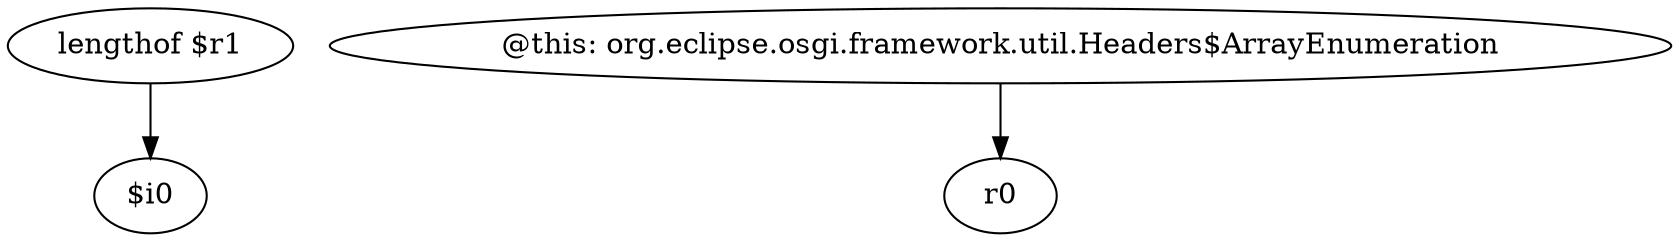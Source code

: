 digraph g {
0[label="lengthof $r1"]
1[label="$i0"]
0->1[label=""]
2[label="@this: org.eclipse.osgi.framework.util.Headers$ArrayEnumeration"]
3[label="r0"]
2->3[label=""]
}